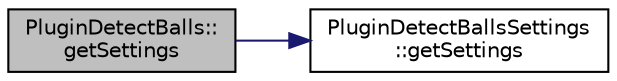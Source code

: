 digraph "PluginDetectBalls::getSettings"
{
 // INTERACTIVE_SVG=YES
  edge [fontname="Helvetica",fontsize="10",labelfontname="Helvetica",labelfontsize="10"];
  node [fontname="Helvetica",fontsize="10",shape=record];
  rankdir="LR";
  Node1 [label="PluginDetectBalls::\lgetSettings",height=0.2,width=0.4,color="black", fillcolor="grey75", style="filled", fontcolor="black"];
  Node1 -> Node2 [color="midnightblue",fontsize="10",style="solid",fontname="Helvetica"];
  Node2 [label="PluginDetectBallsSettings\l::getSettings",height=0.2,width=0.4,color="black", fillcolor="white", style="filled",URL="$dc/d8d/class_plugin_detect_balls_settings.html#a3363424709d38e5312e6b30f39c94767"];
}
